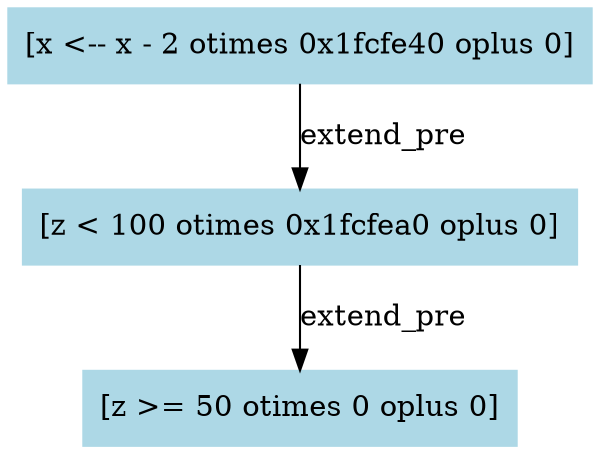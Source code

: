 digraph "[IF x < 20 THEN]" {
"0x1fcaa40" [label="[x <-- x - 2 otimes 0x1fcfe40 oplus 0]", color=lightblue,style=filled,shape=box]
"0x1fcaa40" -> "0x1fcfe40" [label=extend_pre,color=black]
"0x1fcfe40" [label="[z < 100 otimes 0x1fcfea0 oplus 0]", color=lightblue,style=filled,shape=box]
"0x1fcfe40" -> "0x1fcfea0" [label=extend_pre,color=black]
"0x1fcfea0" [label="[z >= 50 otimes 0 oplus 0]", color=lightblue,style=filled,shape=box]
}


